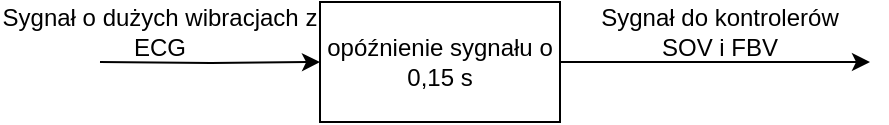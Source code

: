 <mxfile version="20.6.0" type="device"><diagram id="bsorVRq_r6Y-mWOM35yH" name="Strona-1"><mxGraphModel dx="813" dy="435" grid="1" gridSize="10" guides="1" tooltips="1" connect="1" arrows="1" fold="1" page="1" pageScale="1" pageWidth="1169" pageHeight="827" math="0" shadow="0"><root><mxCell id="0"/><mxCell id="1" parent="0"/><mxCell id="4O21qZQW0wtn0sXVkxlI-1" style="edgeStyle=orthogonalEdgeStyle;rounded=0;orthogonalLoop=1;jettySize=auto;html=1;" edge="1" parent="1" source="4O21qZQW0wtn0sXVkxlI-2"><mxGeometry relative="1" as="geometry"><mxPoint x="780" y="340" as="targetPoint"/></mxGeometry></mxCell><mxCell id="4O21qZQW0wtn0sXVkxlI-2" value="opóźnienie sygnału o 0,15 s" style="rounded=0;whiteSpace=wrap;html=1;" vertex="1" parent="1"><mxGeometry x="505" y="310" width="120" height="60" as="geometry"/></mxCell><mxCell id="4O21qZQW0wtn0sXVkxlI-3" value="" style="edgeStyle=orthogonalEdgeStyle;rounded=0;orthogonalLoop=1;jettySize=auto;html=1;" edge="1" parent="1" target="4O21qZQW0wtn0sXVkxlI-2"><mxGeometry relative="1" as="geometry"><mxPoint x="395" y="340" as="sourcePoint"/></mxGeometry></mxCell><mxCell id="4O21qZQW0wtn0sXVkxlI-7" value="Sygnał o dużych wibracjach z ECG" style="text;html=1;strokeColor=none;fillColor=none;align=center;verticalAlign=middle;whiteSpace=wrap;rounded=0;" vertex="1" parent="1"><mxGeometry x="345" y="310" width="160" height="30" as="geometry"/></mxCell><mxCell id="4O21qZQW0wtn0sXVkxlI-9" value="Sygnał do kontrolerów SOV i FBV" style="text;html=1;strokeColor=none;fillColor=none;align=center;verticalAlign=middle;whiteSpace=wrap;rounded=0;" vertex="1" parent="1"><mxGeometry x="640" y="310" width="130" height="30" as="geometry"/></mxCell></root></mxGraphModel></diagram></mxfile>